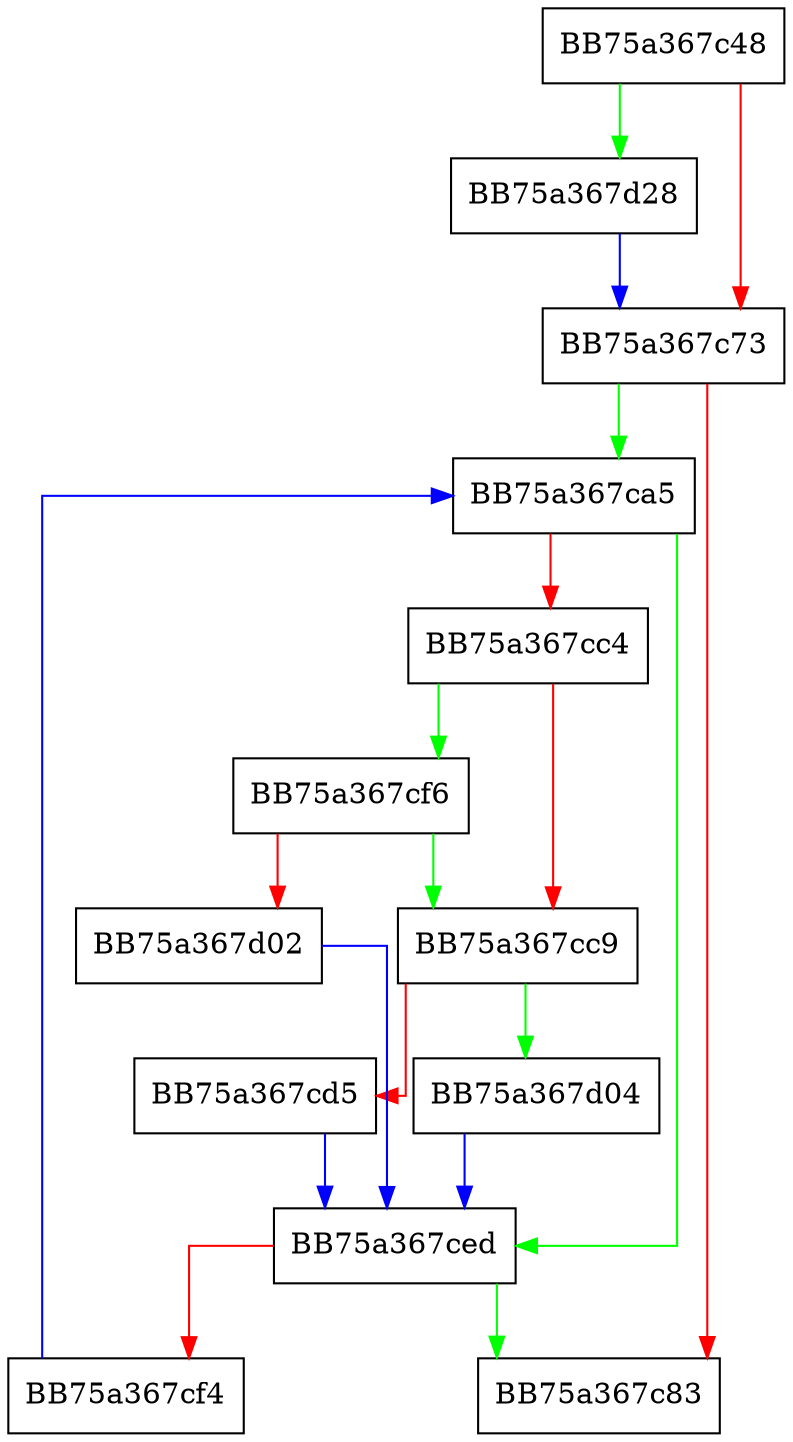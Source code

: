 digraph get_threat_count_ex {
  node [shape="box"];
  graph [splines=ortho];
  BB75a367c48 -> BB75a367d28 [color="green"];
  BB75a367c48 -> BB75a367c73 [color="red"];
  BB75a367c73 -> BB75a367ca5 [color="green"];
  BB75a367c73 -> BB75a367c83 [color="red"];
  BB75a367ca5 -> BB75a367ced [color="green"];
  BB75a367ca5 -> BB75a367cc4 [color="red"];
  BB75a367cc4 -> BB75a367cf6 [color="green"];
  BB75a367cc4 -> BB75a367cc9 [color="red"];
  BB75a367cc9 -> BB75a367d04 [color="green"];
  BB75a367cc9 -> BB75a367cd5 [color="red"];
  BB75a367cd5 -> BB75a367ced [color="blue"];
  BB75a367ced -> BB75a367c83 [color="green"];
  BB75a367ced -> BB75a367cf4 [color="red"];
  BB75a367cf4 -> BB75a367ca5 [color="blue"];
  BB75a367cf6 -> BB75a367cc9 [color="green"];
  BB75a367cf6 -> BB75a367d02 [color="red"];
  BB75a367d02 -> BB75a367ced [color="blue"];
  BB75a367d04 -> BB75a367ced [color="blue"];
  BB75a367d28 -> BB75a367c73 [color="blue"];
}